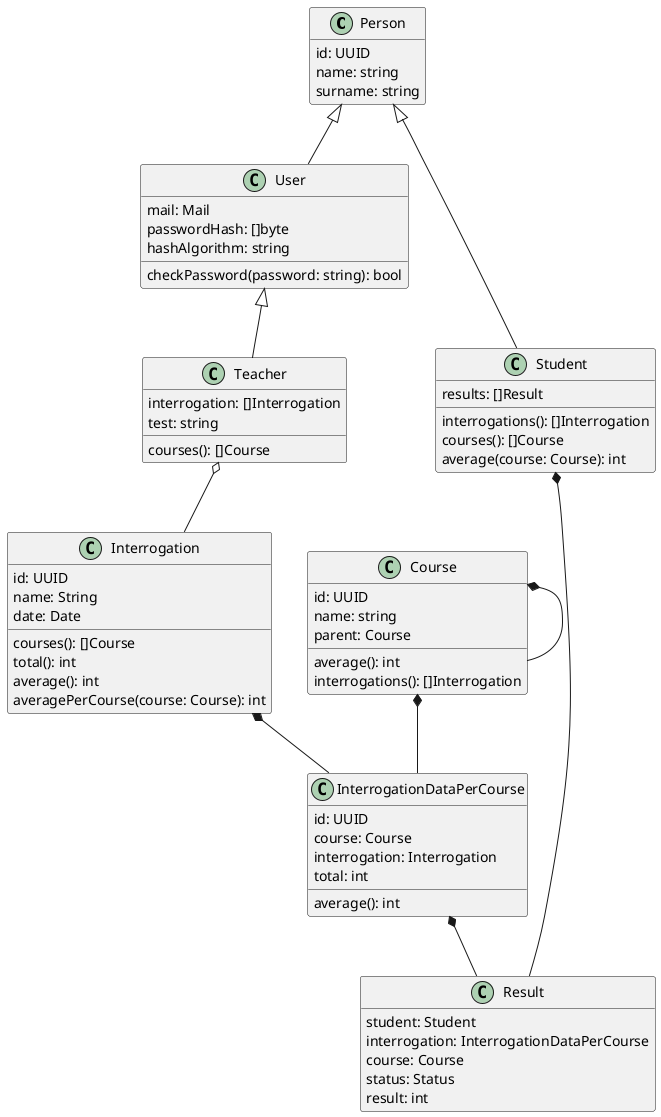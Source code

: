 @startuml
hide empty methods

class Person {
    id: UUID
    name: string
    surname: string
}

class User {
    mail: Mail
    passwordHash: []byte
    hashAlgorithm: string
    checkPassword(password: string): bool
}

class Teacher {
    interrogation: []Interrogation
    courses(): []Course
    test: string
}

class Student {
    results: []Result
    interrogations(): []Interrogation
    courses(): []Course
    average(course: Course): int
}

class Course {
    id: UUID
    name: string
    parent: Course
    average(): int
    interrogations(): []Interrogation
}

class Interrogation {
    id: UUID
    name: String
    date: Date
    courses(): []Course
    total(): int
    average(): int
    averagePerCourse(course: Course): int
}

class InterrogationDataPerCourse {
    id: UUID
    course: Course
    interrogation: Interrogation
    total: int
    average(): int
}

class Result {
    student: Student
    interrogation: InterrogationDataPerCourse
    course: Course
    status: Status
    result: int
}

Student *-- Result
Interrogation *-- InterrogationDataPerCourse
Course *-- Course
Course *-- InterrogationDataPerCourse
InterrogationDataPerCourse *-- Result

Person <|-- User
Person <|-- Student
User <|-- Teacher
Teacher o-- Interrogation

@enduml